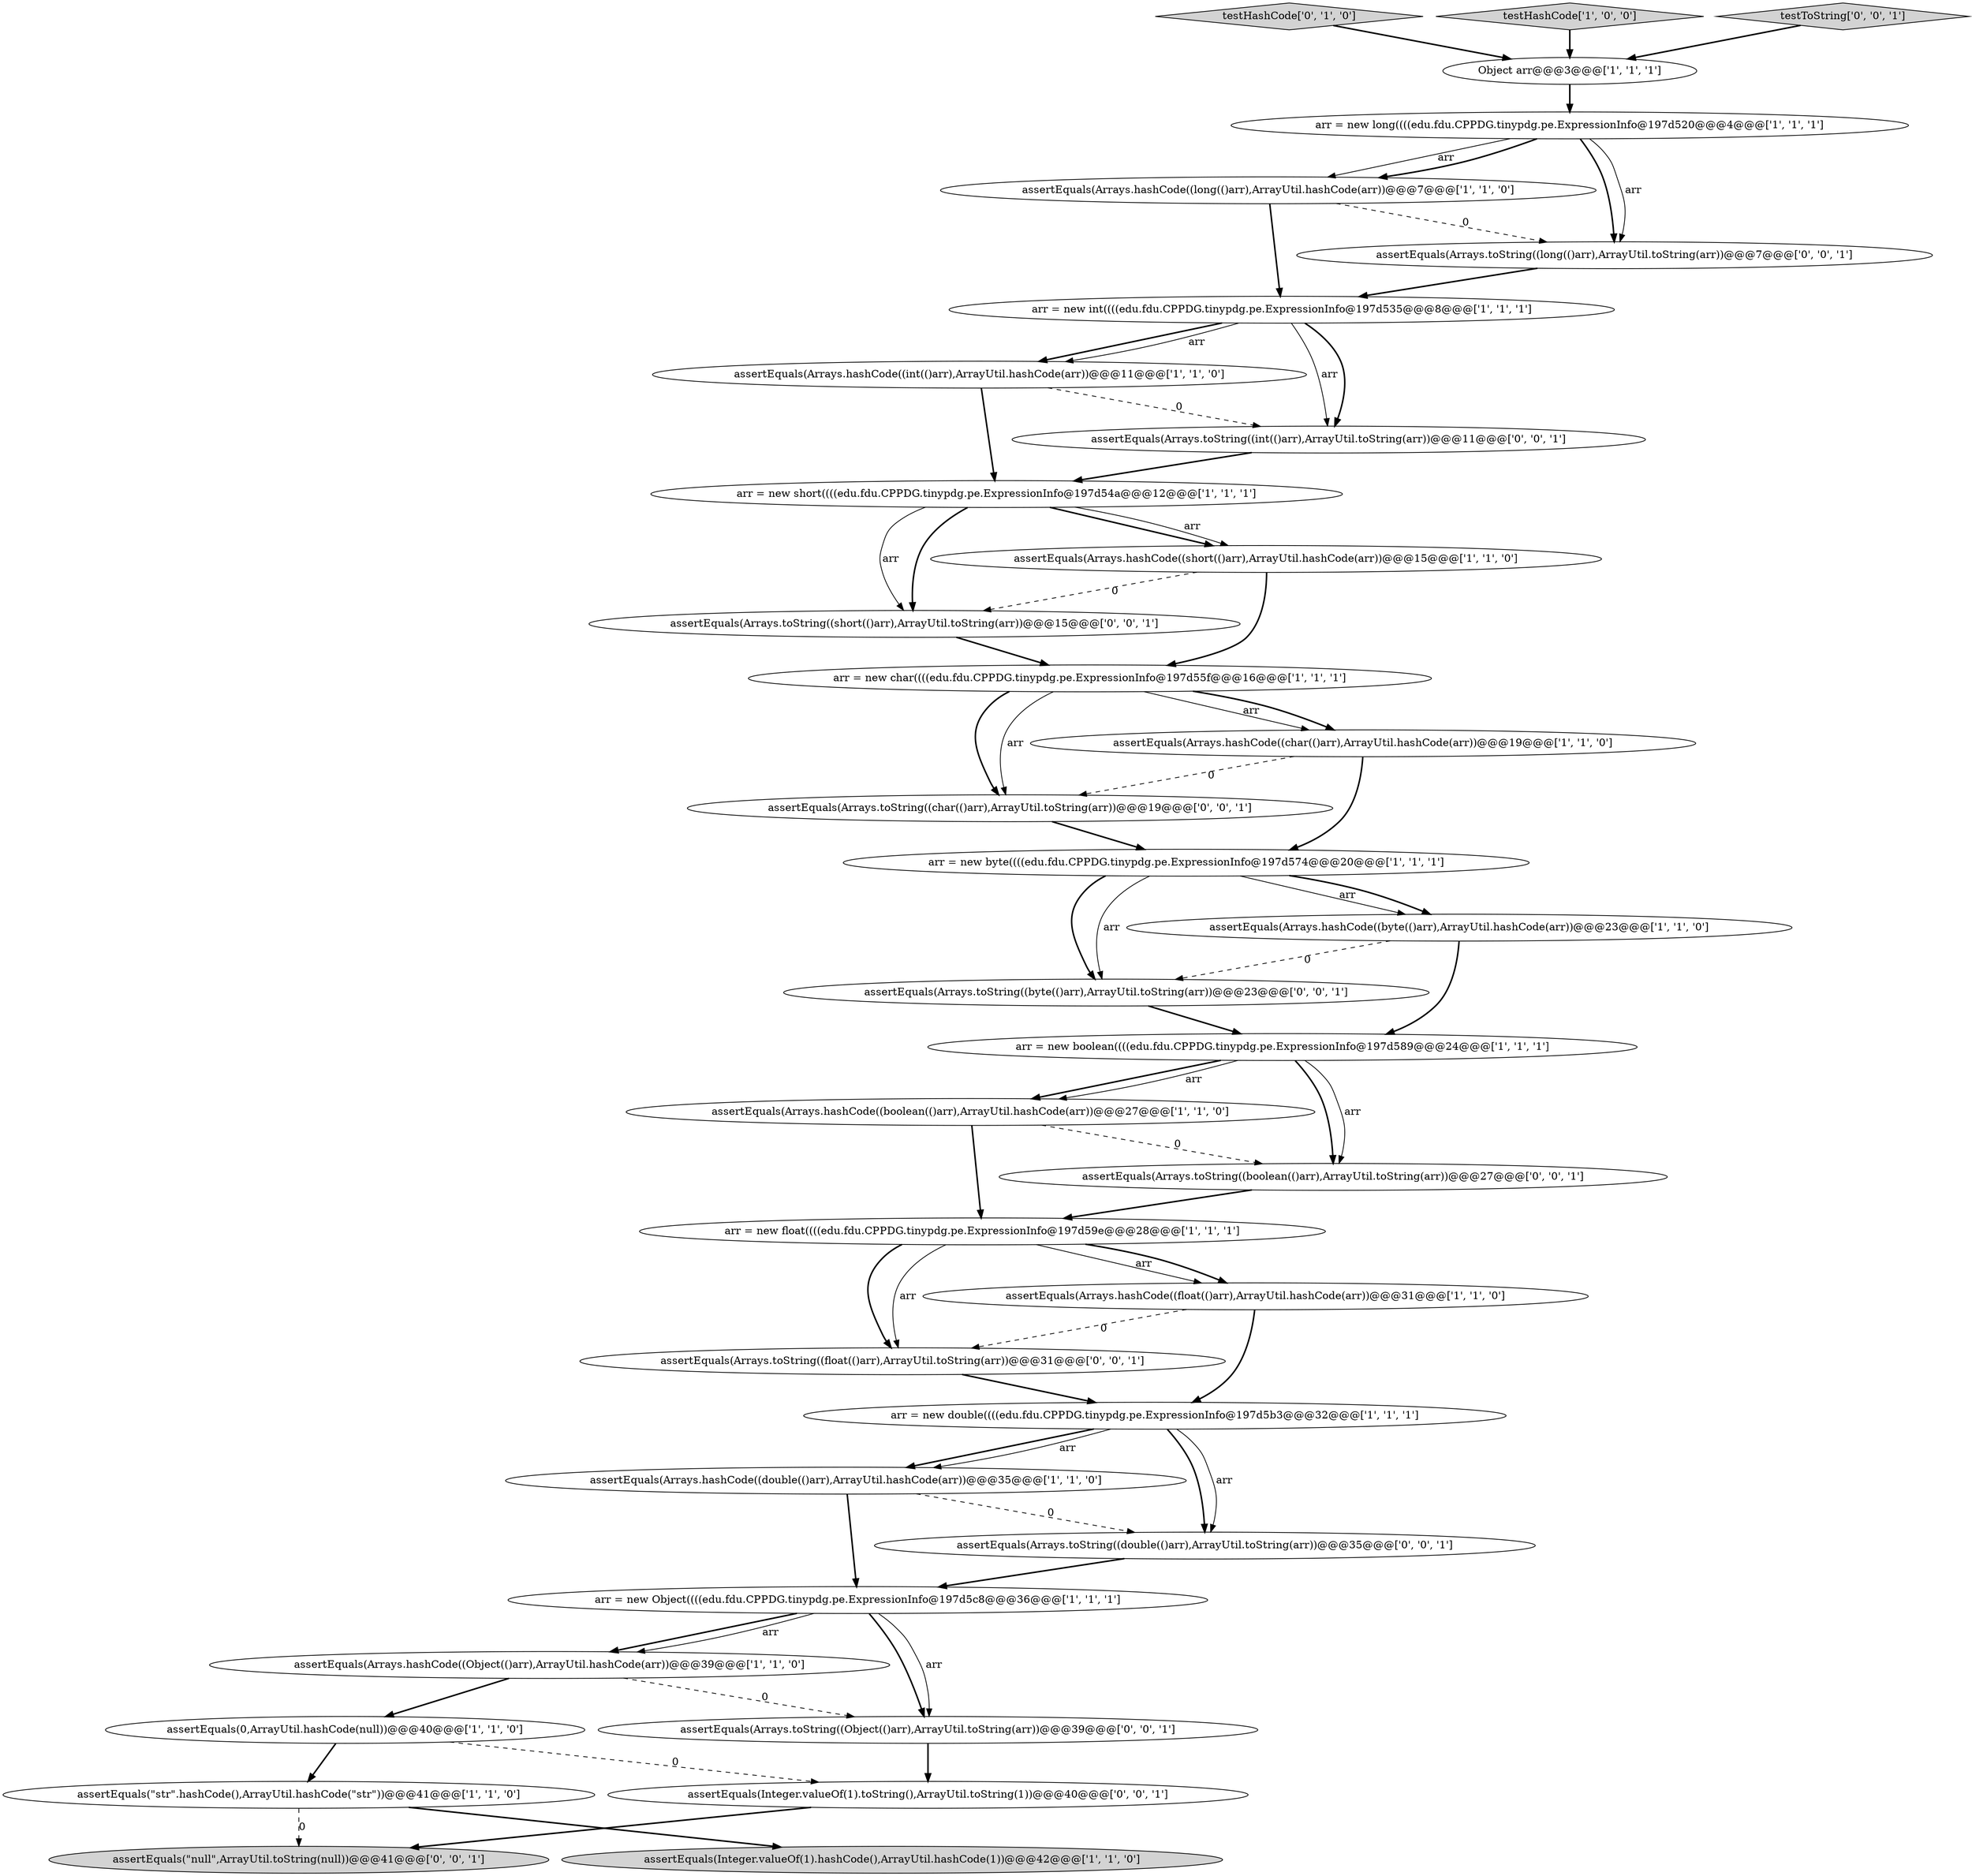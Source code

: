 digraph {
10 [style = filled, label = "assertEquals(Arrays.hashCode((Object(()arr),ArrayUtil.hashCode(arr))@@@39@@@['1', '1', '0']", fillcolor = white, shape = ellipse image = "AAA0AAABBB1BBB"];
12 [style = filled, label = "assertEquals(0,ArrayUtil.hashCode(null))@@@40@@@['1', '1', '0']", fillcolor = white, shape = ellipse image = "AAA0AAABBB1BBB"];
16 [style = filled, label = "assertEquals(Integer.valueOf(1).hashCode(),ArrayUtil.hashCode(1))@@@42@@@['1', '1', '0']", fillcolor = lightgray, shape = ellipse image = "AAA0AAABBB1BBB"];
24 [style = filled, label = "assertEquals(Arrays.toString((float(()arr),ArrayUtil.toString(arr))@@@31@@@['0', '0', '1']", fillcolor = white, shape = ellipse image = "AAA0AAABBB3BBB"];
15 [style = filled, label = "assertEquals(Arrays.hashCode((int(()arr),ArrayUtil.hashCode(arr))@@@11@@@['1', '1', '0']", fillcolor = white, shape = ellipse image = "AAA0AAABBB1BBB"];
31 [style = filled, label = "assertEquals(Arrays.toString((char(()arr),ArrayUtil.toString(arr))@@@19@@@['0', '0', '1']", fillcolor = white, shape = ellipse image = "AAA0AAABBB3BBB"];
34 [style = filled, label = "assertEquals(Arrays.toString((boolean(()arr),ArrayUtil.toString(arr))@@@27@@@['0', '0', '1']", fillcolor = white, shape = ellipse image = "AAA0AAABBB3BBB"];
0 [style = filled, label = "arr = new float((((edu.fdu.CPPDG.tinypdg.pe.ExpressionInfo@197d59e@@@28@@@['1', '1', '1']", fillcolor = white, shape = ellipse image = "AAA0AAABBB1BBB"];
1 [style = filled, label = "arr = new long((((edu.fdu.CPPDG.tinypdg.pe.ExpressionInfo@197d520@@@4@@@['1', '1', '1']", fillcolor = white, shape = ellipse image = "AAA0AAABBB1BBB"];
2 [style = filled, label = "arr = new byte((((edu.fdu.CPPDG.tinypdg.pe.ExpressionInfo@197d574@@@20@@@['1', '1', '1']", fillcolor = white, shape = ellipse image = "AAA0AAABBB1BBB"];
25 [style = filled, label = "assertEquals(Integer.valueOf(1).toString(),ArrayUtil.toString(1))@@@40@@@['0', '0', '1']", fillcolor = white, shape = ellipse image = "AAA0AAABBB3BBB"];
18 [style = filled, label = "arr = new char((((edu.fdu.CPPDG.tinypdg.pe.ExpressionInfo@197d55f@@@16@@@['1', '1', '1']", fillcolor = white, shape = ellipse image = "AAA0AAABBB1BBB"];
32 [style = filled, label = "assertEquals(\"null\",ArrayUtil.toString(null))@@@41@@@['0', '0', '1']", fillcolor = lightgray, shape = ellipse image = "AAA0AAABBB3BBB"];
19 [style = filled, label = "assertEquals(Arrays.hashCode((double(()arr),ArrayUtil.hashCode(arr))@@@35@@@['1', '1', '0']", fillcolor = white, shape = ellipse image = "AAA0AAABBB1BBB"];
6 [style = filled, label = "assertEquals(Arrays.hashCode((boolean(()arr),ArrayUtil.hashCode(arr))@@@27@@@['1', '1', '0']", fillcolor = white, shape = ellipse image = "AAA0AAABBB1BBB"];
33 [style = filled, label = "assertEquals(Arrays.toString((short(()arr),ArrayUtil.toString(arr))@@@15@@@['0', '0', '1']", fillcolor = white, shape = ellipse image = "AAA0AAABBB3BBB"];
23 [style = filled, label = "testHashCode['0', '1', '0']", fillcolor = lightgray, shape = diamond image = "AAA0AAABBB2BBB"];
28 [style = filled, label = "assertEquals(Arrays.toString((double(()arr),ArrayUtil.toString(arr))@@@35@@@['0', '0', '1']", fillcolor = white, shape = ellipse image = "AAA0AAABBB3BBB"];
7 [style = filled, label = "arr = new short((((edu.fdu.CPPDG.tinypdg.pe.ExpressionInfo@197d54a@@@12@@@['1', '1', '1']", fillcolor = white, shape = ellipse image = "AAA0AAABBB1BBB"];
17 [style = filled, label = "assertEquals(Arrays.hashCode((long(()arr),ArrayUtil.hashCode(arr))@@@7@@@['1', '1', '0']", fillcolor = white, shape = ellipse image = "AAA0AAABBB1BBB"];
3 [style = filled, label = "arr = new Object((((edu.fdu.CPPDG.tinypdg.pe.ExpressionInfo@197d5c8@@@36@@@['1', '1', '1']", fillcolor = white, shape = ellipse image = "AAA0AAABBB1BBB"];
5 [style = filled, label = "arr = new int((((edu.fdu.CPPDG.tinypdg.pe.ExpressionInfo@197d535@@@8@@@['1', '1', '1']", fillcolor = white, shape = ellipse image = "AAA0AAABBB1BBB"];
20 [style = filled, label = "assertEquals(\"str\".hashCode(),ArrayUtil.hashCode(\"str\"))@@@41@@@['1', '1', '0']", fillcolor = white, shape = ellipse image = "AAA0AAABBB1BBB"];
4 [style = filled, label = "Object arr@@@3@@@['1', '1', '1']", fillcolor = white, shape = ellipse image = "AAA0AAABBB1BBB"];
35 [style = filled, label = "assertEquals(Arrays.toString((int(()arr),ArrayUtil.toString(arr))@@@11@@@['0', '0', '1']", fillcolor = white, shape = ellipse image = "AAA0AAABBB3BBB"];
30 [style = filled, label = "assertEquals(Arrays.toString((byte(()arr),ArrayUtil.toString(arr))@@@23@@@['0', '0', '1']", fillcolor = white, shape = ellipse image = "AAA0AAABBB3BBB"];
13 [style = filled, label = "assertEquals(Arrays.hashCode((char(()arr),ArrayUtil.hashCode(arr))@@@19@@@['1', '1', '0']", fillcolor = white, shape = ellipse image = "AAA0AAABBB1BBB"];
9 [style = filled, label = "testHashCode['1', '0', '0']", fillcolor = lightgray, shape = diamond image = "AAA0AAABBB1BBB"];
27 [style = filled, label = "testToString['0', '0', '1']", fillcolor = lightgray, shape = diamond image = "AAA0AAABBB3BBB"];
29 [style = filled, label = "assertEquals(Arrays.toString((long(()arr),ArrayUtil.toString(arr))@@@7@@@['0', '0', '1']", fillcolor = white, shape = ellipse image = "AAA0AAABBB3BBB"];
14 [style = filled, label = "assertEquals(Arrays.hashCode((float(()arr),ArrayUtil.hashCode(arr))@@@31@@@['1', '1', '0']", fillcolor = white, shape = ellipse image = "AAA0AAABBB1BBB"];
11 [style = filled, label = "assertEquals(Arrays.hashCode((byte(()arr),ArrayUtil.hashCode(arr))@@@23@@@['1', '1', '0']", fillcolor = white, shape = ellipse image = "AAA0AAABBB1BBB"];
22 [style = filled, label = "assertEquals(Arrays.hashCode((short(()arr),ArrayUtil.hashCode(arr))@@@15@@@['1', '1', '0']", fillcolor = white, shape = ellipse image = "AAA0AAABBB1BBB"];
21 [style = filled, label = "arr = new double((((edu.fdu.CPPDG.tinypdg.pe.ExpressionInfo@197d5b3@@@32@@@['1', '1', '1']", fillcolor = white, shape = ellipse image = "AAA0AAABBB1BBB"];
26 [style = filled, label = "assertEquals(Arrays.toString((Object(()arr),ArrayUtil.toString(arr))@@@39@@@['0', '0', '1']", fillcolor = white, shape = ellipse image = "AAA0AAABBB3BBB"];
8 [style = filled, label = "arr = new boolean((((edu.fdu.CPPDG.tinypdg.pe.ExpressionInfo@197d589@@@24@@@['1', '1', '1']", fillcolor = white, shape = ellipse image = "AAA0AAABBB1BBB"];
14->24 [style = dashed, label="0"];
18->31 [style = bold, label=""];
8->34 [style = bold, label=""];
18->31 [style = solid, label="arr"];
17->5 [style = bold, label=""];
5->35 [style = solid, label="arr"];
29->5 [style = bold, label=""];
15->7 [style = bold, label=""];
21->19 [style = bold, label=""];
2->11 [style = solid, label="arr"];
22->33 [style = dashed, label="0"];
9->4 [style = bold, label=""];
26->25 [style = bold, label=""];
7->33 [style = solid, label="arr"];
25->32 [style = bold, label=""];
23->4 [style = bold, label=""];
12->20 [style = bold, label=""];
3->26 [style = bold, label=""];
5->15 [style = bold, label=""];
31->2 [style = bold, label=""];
8->6 [style = bold, label=""];
6->0 [style = bold, label=""];
0->14 [style = solid, label="arr"];
8->34 [style = solid, label="arr"];
6->34 [style = dashed, label="0"];
17->29 [style = dashed, label="0"];
34->0 [style = bold, label=""];
1->17 [style = solid, label="arr"];
21->28 [style = bold, label=""];
1->17 [style = bold, label=""];
8->6 [style = solid, label="arr"];
15->35 [style = dashed, label="0"];
3->10 [style = bold, label=""];
7->22 [style = bold, label=""];
7->33 [style = bold, label=""];
27->4 [style = bold, label=""];
0->14 [style = bold, label=""];
22->18 [style = bold, label=""];
10->26 [style = dashed, label="0"];
3->10 [style = solid, label="arr"];
5->15 [style = solid, label="arr"];
20->16 [style = bold, label=""];
12->25 [style = dashed, label="0"];
13->31 [style = dashed, label="0"];
33->18 [style = bold, label=""];
24->21 [style = bold, label=""];
10->12 [style = bold, label=""];
18->13 [style = solid, label="arr"];
0->24 [style = bold, label=""];
19->28 [style = dashed, label="0"];
21->28 [style = solid, label="arr"];
18->13 [style = bold, label=""];
11->8 [style = bold, label=""];
4->1 [style = bold, label=""];
0->24 [style = solid, label="arr"];
28->3 [style = bold, label=""];
20->32 [style = dashed, label="0"];
21->19 [style = solid, label="arr"];
30->8 [style = bold, label=""];
1->29 [style = bold, label=""];
2->30 [style = bold, label=""];
1->29 [style = solid, label="arr"];
2->30 [style = solid, label="arr"];
7->22 [style = solid, label="arr"];
11->30 [style = dashed, label="0"];
19->3 [style = bold, label=""];
35->7 [style = bold, label=""];
2->11 [style = bold, label=""];
14->21 [style = bold, label=""];
5->35 [style = bold, label=""];
3->26 [style = solid, label="arr"];
13->2 [style = bold, label=""];
}
